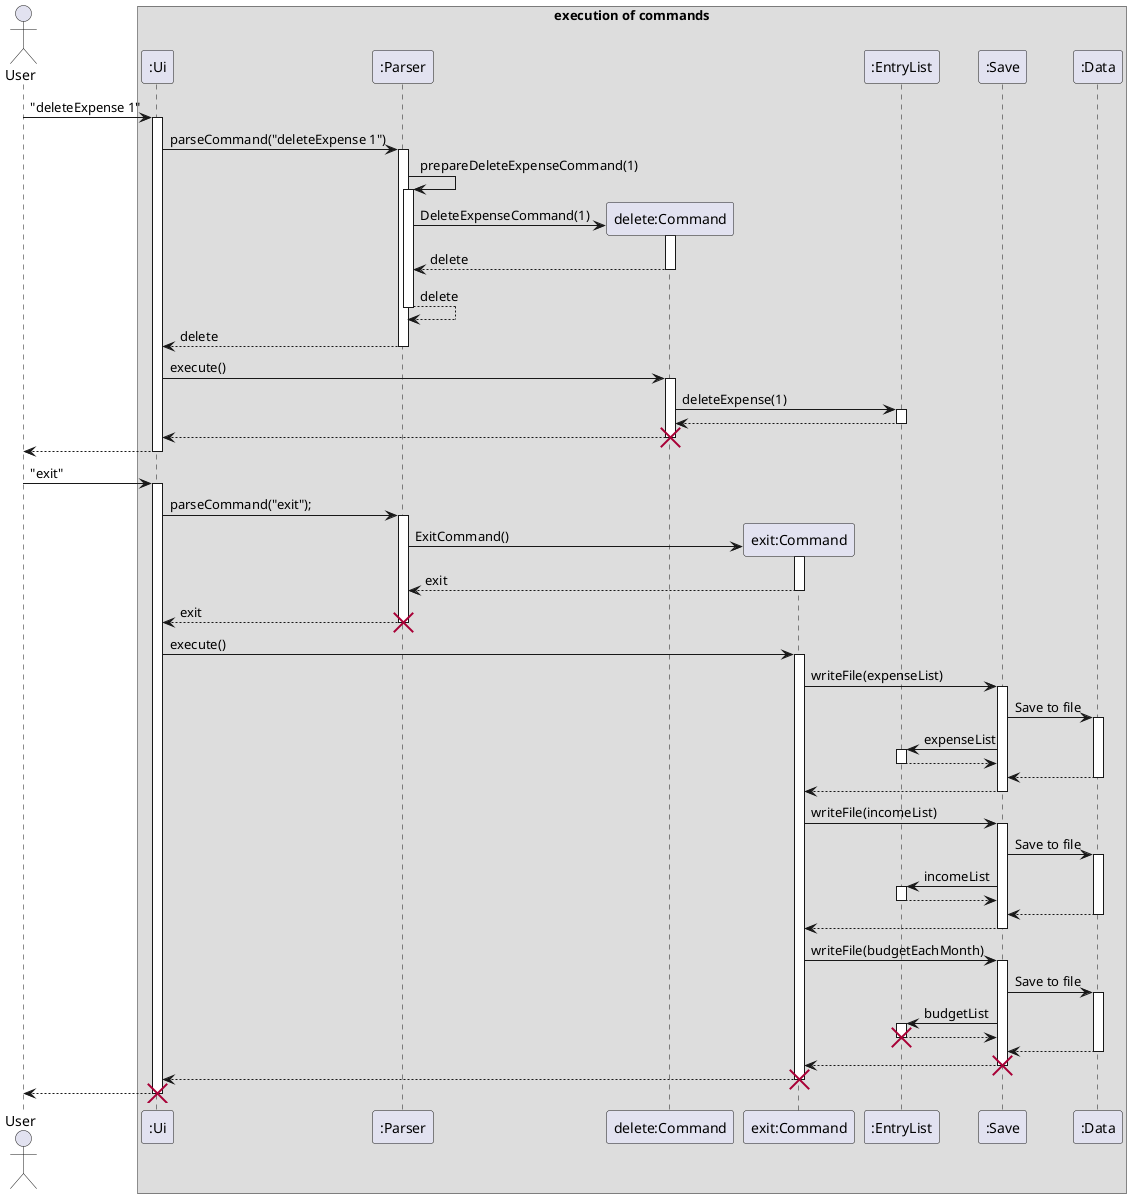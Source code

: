 @startuml

Actor User as user
box execution of commands
Participant ":Ui" as ui
Participant ":Parser" as parser
Participant "delete:Command" as deleteCommand
Participant "exit:Command" as exitCommand
Participant ":EntryList" as entryList
Participant ":Save" as save
Participant ":Data" as data
end box


user -> ui : "deleteExpense 1"
activate ui

ui -> parser : parseCommand("deleteExpense 1")
activate parser

parser -> parser : prepareDeleteExpenseCommand(1)
activate parser

create deleteCommand
parser -> deleteCommand : DeleteExpenseCommand(1)
activate deleteCommand

deleteCommand --> parser : delete
deactivate deleteCommand


parser --> parser : delete
deactivate parser

parser --> ui : delete
deactivate parser

ui -> deleteCommand : execute()
activate deleteCommand

deleteCommand -> entryList : deleteExpense(1)
activate entryList

entryList --> deleteCommand
deactivate entryList

deleteCommand --> ui
deactivate deleteCommand
destroy deleteCommand


ui --> user
deactivate ui

user -> ui : "exit"
activate ui

'ui -> parser : execute("exit")
'activate parser


ui -> parser : parseCommand("exit");
activate parser

create exitCommand
parser -> exitCommand : ExitCommand()
activate exitCommand

exitCommand --> parser : exit
deactivate exitCommand

parser --> ui : exit
deactivate parser
destroy parser

ui -> exitCommand : execute()
activate exitCommand

exitCommand -> save : writeFile(expenseList)
activate save

save -> data : Save to file
activate data
save -> entryList : expenseList
activate entryList
entryList --> save
deactivate entryList
data --> save
deactivate data

save --> exitCommand
deactivate save

exitCommand -> save : writeFile(incomeList)
activate save

save -> data : Save to file
activate data
save -> entryList : incomeList
activate entryList
entryList --> save
deactivate entryList
data --> save
deactivate data

save --> exitCommand
deactivate save

exitCommand -> save : writeFile(budgetEachMonth)
activate save

save -> data : Save to file
activate data
save -> entryList : budgetList
activate entryList
entryList --> save
deactivate entryList
destroy entryList
data --> save
deactivate data

save --> exitCommand
deactivate save
destroy save

exitCommand --> ui
deactivate exitCommand
destroy exitCommand

ui --> user
deactivate ui
destroy ui

@enduml